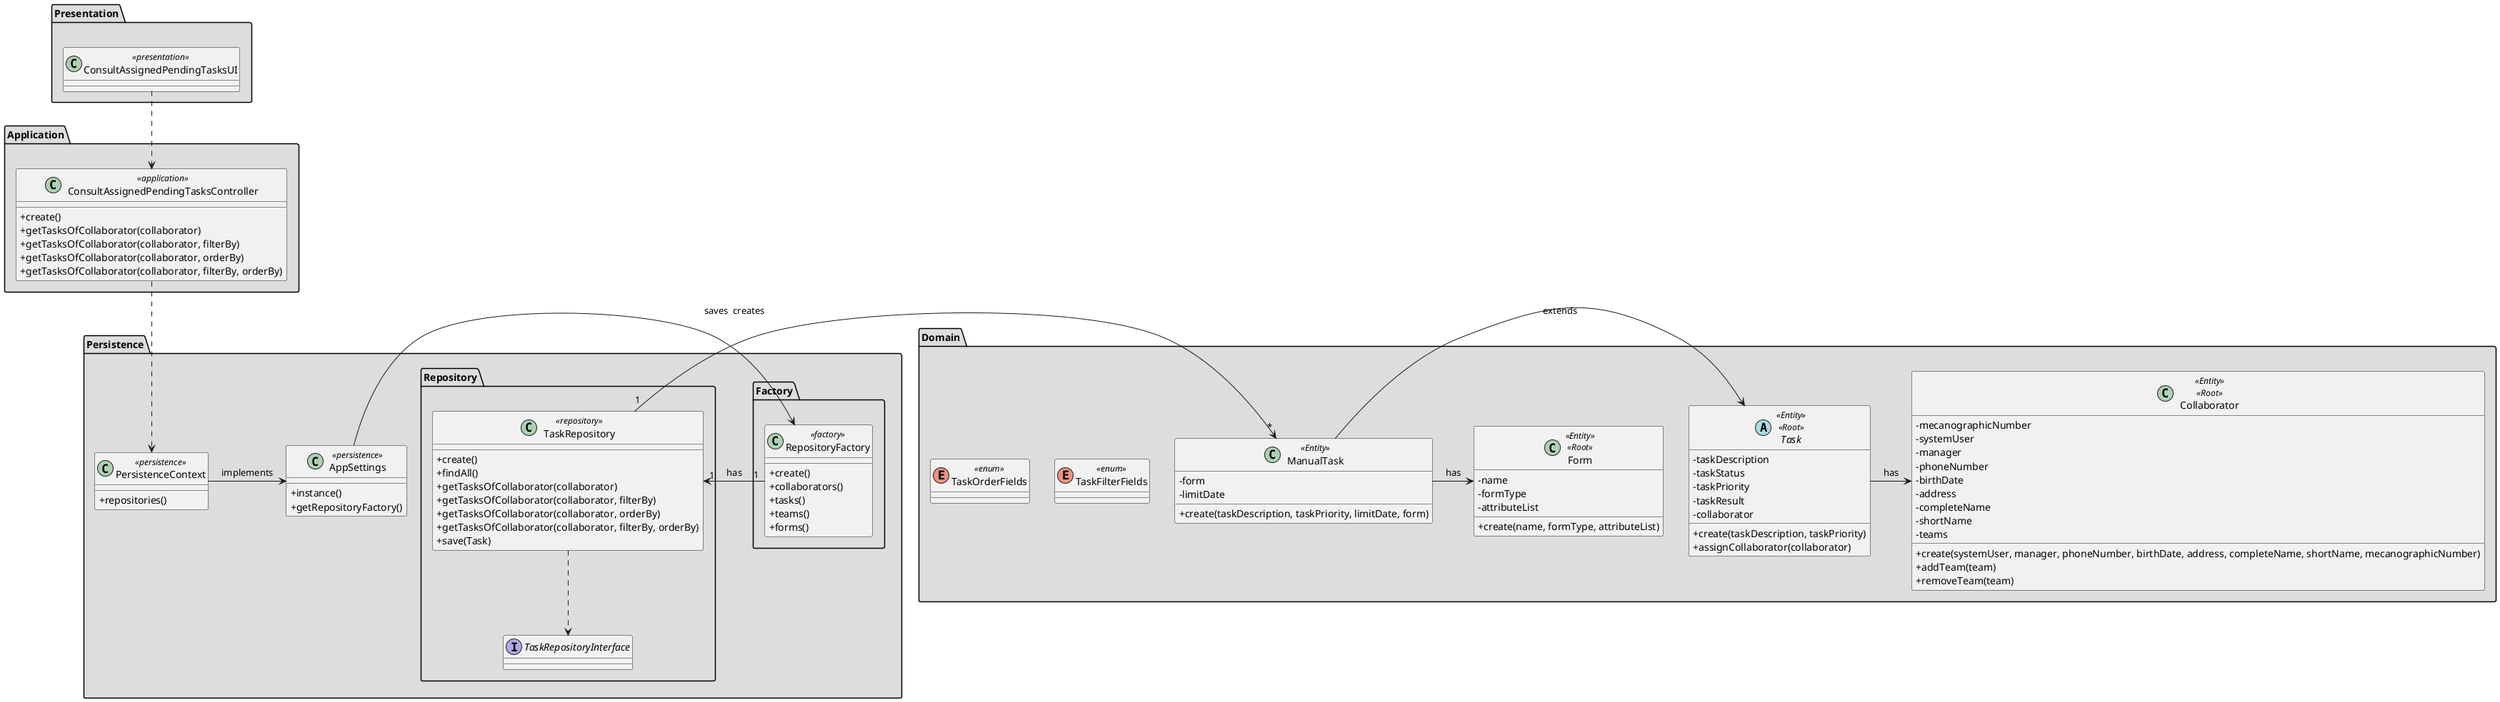 @startuml
skinparam classAttributeIconSize 0

package "Presentation" #DDDDDD {
    class ConsultAssignedPendingTasksUI<<presentation>>{
    }
}


package "Application" #DDDDDD {
    class ConsultAssignedPendingTasksController<<application>>{
        + create()
        + getTasksOfCollaborator(collaborator)
        + getTasksOfCollaborator(collaborator, filterBy)
        + getTasksOfCollaborator(collaborator, orderBy)
        + getTasksOfCollaborator(collaborator, filterBy, orderBy)
    }
}


package "Domain" #DDDDDD {

    abstract class Task<<Entity>><<Root>>{
        - taskDescription
        - taskStatus
        - taskPriority
        - taskResult
        - collaborator
        +create(taskDescription, taskPriority)
        +assignCollaborator(collaborator)
    }

    class ManualTask<<Entity>>{
        - form
        - limitDate
        +create(taskDescription, taskPriority, limitDate, form)
    }

    class Collaborator<<Entity>><<Root>>{
        - mecanographicNumber
        - systemUser
        - manager
        - phoneNumber
        - birthDate
        - address
        - completeName
        - shortName
        - teams
        + create(systemUser, manager, phoneNumber, birthDate, address, completeName, shortName, mecanographicNumber)
        + addTeam(team)
        + removeTeam(team)
    }

    class Form<<Entity>><<Root>> {
        - name
        - formType
        - attributeList
        + create(name, formType, attributeList)
    }

    enum TaskFilterFields<<enum>> {
    }

    enum TaskOrderFields<<enum>> {
    }
}

package Persistence #DDDDDD {
    class PersistenceContext<<persistence>>{
        +repositories()
    }

    class AppSettings<<persistence>>{
        +instance()
        +getRepositoryFactory()
    }

    package Factory #DDDDDD {
        class RepositoryFactory<<factory>>{
            +create()
            +collaborators()
            +tasks()
            +teams()
            +forms()
    }
}

package "Repository" #DDDDDD {
    class TaskRepository<<repository>>{
        +create()
        +findAll()
        +getTasksOfCollaborator(collaborator)
        +getTasksOfCollaborator(collaborator, filterBy)
        +getTasksOfCollaborator(collaborator, orderBy)
        +getTasksOfCollaborator(collaborator, filterBy, orderBy)
        +save(Task)
    }

    interface TaskRepositoryInterface{

    }
}


ConsultAssignedPendingTasksUI ..> ConsultAssignedPendingTasksController
ConsultAssignedPendingTasksController ..> PersistenceContext

TaskRepository ..> TaskRepositoryInterface

AppSettings -> RepositoryFactory : creates
PersistenceContext -> AppSettings : implements

RepositoryFactory "1" -> "1" TaskRepository : has

TaskRepository "1" -> "*" ManualTask : saves

ManualTask -> Task : extends

Task -> Collaborator : has

ManualTask -> Form : has

@enduml